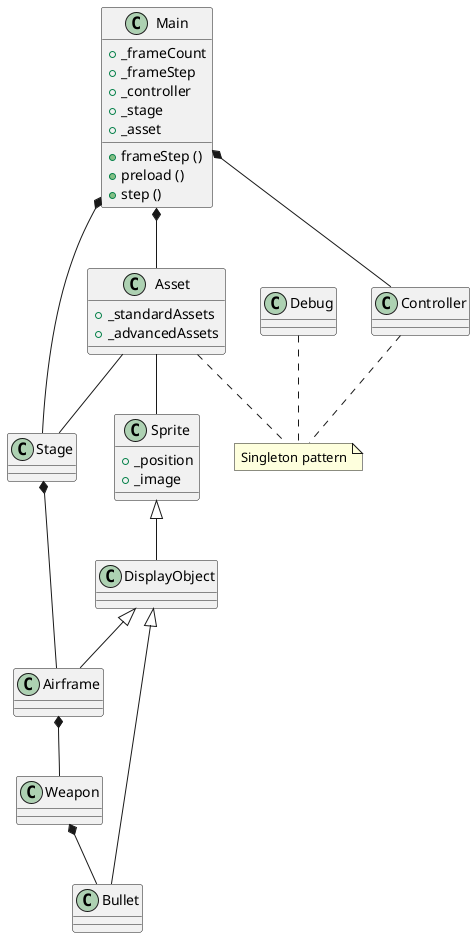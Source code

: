 @startuml
note "Singleton pattern" as Singleton

class Asset {
+ _standardAssets
+ _advancedAssets
}
Asset .. Singleton

class Sprite {
+ _position
+ _image
}

class Main {
+ _frameCount
+ _frameStep
+ _controller
+ _stage
+ _asset

+ frameStep ()
+ preload ()
+ step ()
}

class Controller
Controller .. Singleton

class Debug
Debug .. Singleton

Main *-- Controller
Main *-- Stage
Main *-- Asset

Asset -- Stage
Asset -- Sprite

Stage *-- Airframe
Sprite <|-- DisplayObject
DisplayObject <|-- Airframe
DisplayObject <|-- Bullet
Airframe *-- Weapon
Weapon *-- Bullet
@enduml
